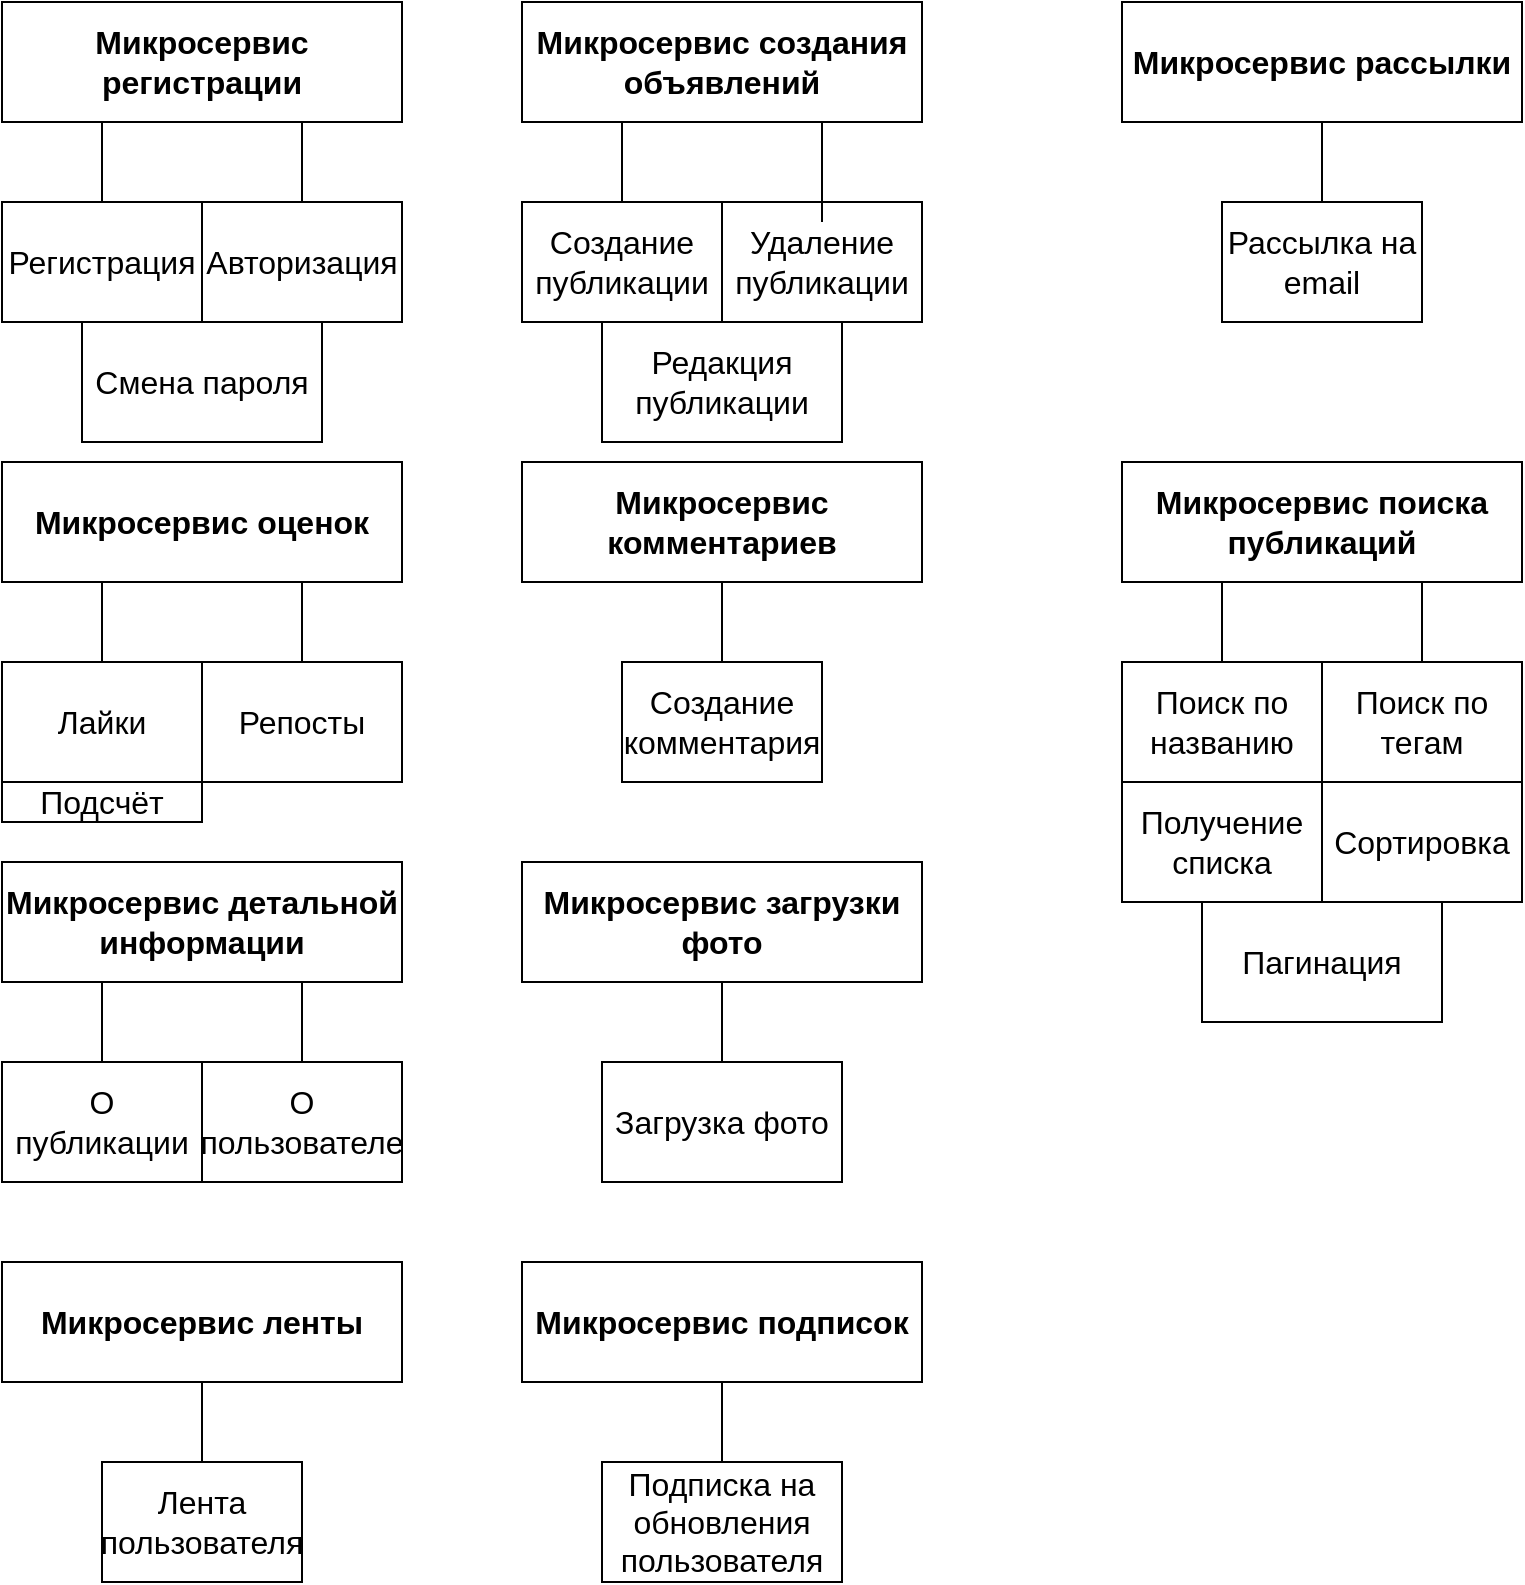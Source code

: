 <mxfile version="20.5.3" type="github">
  <diagram id="0xGSt2mAOKLOEqlKk6a5" name="Страница 1">
    <mxGraphModel dx="1422" dy="794" grid="1" gridSize="10" guides="1" tooltips="1" connect="1" arrows="1" fold="1" page="1" pageScale="1" pageWidth="827" pageHeight="1169" math="0" shadow="0">
      <root>
        <mxCell id="0" />
        <mxCell id="1" parent="0" />
        <mxCell id="I1pDTgkx833RVf7MtitV-32" style="edgeStyle=orthogonalEdgeStyle;rounded=0;orthogonalLoop=1;jettySize=auto;html=1;fontSize=16;" parent="1" edge="1">
          <mxGeometry relative="1" as="geometry">
            <mxPoint x="560" y="380" as="sourcePoint" />
            <mxPoint x="560" y="380" as="targetPoint" />
          </mxGeometry>
        </mxCell>
        <mxCell id="QXgfvCawGBB2iEzWhZ4K-4" value="&lt;b&gt;Микросервис регистрации&lt;/b&gt;" style="rounded=0;whiteSpace=wrap;html=1;fontSize=16;" vertex="1" parent="1">
          <mxGeometry x="20" y="30" width="200" height="60" as="geometry" />
        </mxCell>
        <mxCell id="QXgfvCawGBB2iEzWhZ4K-5" value="&lt;b&gt;Микросервис создания объявлений&lt;/b&gt;" style="rounded=0;whiteSpace=wrap;html=1;fontSize=16;" vertex="1" parent="1">
          <mxGeometry x="280" y="30" width="200" height="60" as="geometry" />
        </mxCell>
        <mxCell id="QXgfvCawGBB2iEzWhZ4K-9" value="Рассылка на email" style="rounded=0;whiteSpace=wrap;html=1;fontSize=16;" vertex="1" parent="1">
          <mxGeometry x="630" y="130" width="100" height="60" as="geometry" />
        </mxCell>
        <mxCell id="QXgfvCawGBB2iEzWhZ4K-12" value="&lt;b&gt;Микросервис рассылки&lt;/b&gt;" style="rounded=0;whiteSpace=wrap;html=1;fontSize=16;" vertex="1" parent="1">
          <mxGeometry x="580" y="30" width="200" height="60" as="geometry" />
        </mxCell>
        <mxCell id="QXgfvCawGBB2iEzWhZ4K-19" value="" style="endArrow=none;html=1;rounded=0;fontSize=16;entryX=0.5;entryY=1;entryDx=0;entryDy=0;exitX=0.5;exitY=0;exitDx=0;exitDy=0;" edge="1" parent="1" source="QXgfvCawGBB2iEzWhZ4K-9" target="QXgfvCawGBB2iEzWhZ4K-12">
          <mxGeometry width="50" height="50" relative="1" as="geometry">
            <mxPoint x="390" y="420" as="sourcePoint" />
            <mxPoint x="440" y="370" as="targetPoint" />
            <Array as="points" />
          </mxGeometry>
        </mxCell>
        <mxCell id="QXgfvCawGBB2iEzWhZ4K-21" value="" style="endArrow=none;html=1;rounded=0;fontSize=16;entryX=0.25;entryY=1;entryDx=0;entryDy=0;exitX=0.5;exitY=0;exitDx=0;exitDy=0;" edge="1" parent="1" source="QXgfvCawGBB2iEzWhZ4K-22" target="QXgfvCawGBB2iEzWhZ4K-4">
          <mxGeometry width="50" height="50" relative="1" as="geometry">
            <mxPoint x="70" y="420" as="sourcePoint" />
            <mxPoint x="90" y="400" as="targetPoint" />
          </mxGeometry>
        </mxCell>
        <mxCell id="QXgfvCawGBB2iEzWhZ4K-22" value="Регистрация" style="rounded=0;whiteSpace=wrap;html=1;fontSize=16;" vertex="1" parent="1">
          <mxGeometry x="20" y="130" width="100" height="60" as="geometry" />
        </mxCell>
        <mxCell id="QXgfvCawGBB2iEzWhZ4K-23" value="Создание публикации" style="rounded=0;whiteSpace=wrap;html=1;fontSize=16;" vertex="1" parent="1">
          <mxGeometry x="280" y="130" width="100" height="60" as="geometry" />
        </mxCell>
        <mxCell id="QXgfvCawGBB2iEzWhZ4K-24" value="Авторизация" style="rounded=0;whiteSpace=wrap;html=1;fontSize=16;" vertex="1" parent="1">
          <mxGeometry x="120" y="130" width="100" height="60" as="geometry" />
        </mxCell>
        <mxCell id="QXgfvCawGBB2iEzWhZ4K-25" value="" style="endArrow=none;html=1;rounded=0;fontSize=16;entryX=0.75;entryY=1;entryDx=0;entryDy=0;exitX=0.5;exitY=0;exitDx=0;exitDy=0;" edge="1" parent="1" source="QXgfvCawGBB2iEzWhZ4K-24" target="QXgfvCawGBB2iEzWhZ4K-4">
          <mxGeometry width="50" height="50" relative="1" as="geometry">
            <mxPoint x="150" y="430" as="sourcePoint" />
            <mxPoint x="200" y="380" as="targetPoint" />
          </mxGeometry>
        </mxCell>
        <mxCell id="QXgfvCawGBB2iEzWhZ4K-26" value="Удаление публикации" style="rounded=0;whiteSpace=wrap;html=1;fontSize=16;" vertex="1" parent="1">
          <mxGeometry x="380" y="130" width="100" height="60" as="geometry" />
        </mxCell>
        <mxCell id="QXgfvCawGBB2iEzWhZ4K-27" value="&lt;b&gt;Микросервис оценок&lt;/b&gt;" style="rounded=0;whiteSpace=wrap;html=1;fontSize=16;" vertex="1" parent="1">
          <mxGeometry x="20" y="260" width="200" height="60" as="geometry" />
        </mxCell>
        <mxCell id="QXgfvCawGBB2iEzWhZ4K-29" value="Лайки" style="rounded=0;whiteSpace=wrap;html=1;fontSize=16;" vertex="1" parent="1">
          <mxGeometry x="20" y="360" width="100" height="60" as="geometry" />
        </mxCell>
        <mxCell id="QXgfvCawGBB2iEzWhZ4K-30" value="Репосты" style="rounded=0;whiteSpace=wrap;html=1;fontSize=16;" vertex="1" parent="1">
          <mxGeometry x="120" y="360" width="100" height="60" as="geometry" />
        </mxCell>
        <mxCell id="QXgfvCawGBB2iEzWhZ4K-31" value="" style="endArrow=none;html=1;rounded=0;fontSize=16;entryX=0.25;entryY=1;entryDx=0;entryDy=0;exitX=0.5;exitY=0;exitDx=0;exitDy=0;" edge="1" parent="1" source="QXgfvCawGBB2iEzWhZ4K-29" target="QXgfvCawGBB2iEzWhZ4K-27">
          <mxGeometry width="50" height="50" relative="1" as="geometry">
            <mxPoint x="60" y="360" as="sourcePoint" />
            <mxPoint x="110" y="310" as="targetPoint" />
          </mxGeometry>
        </mxCell>
        <mxCell id="QXgfvCawGBB2iEzWhZ4K-32" value="" style="endArrow=none;html=1;rounded=0;fontSize=16;entryX=0.75;entryY=1;entryDx=0;entryDy=0;exitX=0.5;exitY=0;exitDx=0;exitDy=0;" edge="1" parent="1" source="QXgfvCawGBB2iEzWhZ4K-30" target="QXgfvCawGBB2iEzWhZ4K-27">
          <mxGeometry width="50" height="50" relative="1" as="geometry">
            <mxPoint x="270" y="330" as="sourcePoint" />
            <mxPoint x="220" y="310" as="targetPoint" />
          </mxGeometry>
        </mxCell>
        <mxCell id="QXgfvCawGBB2iEzWhZ4K-35" value="&lt;b&gt;Микросервис комментариев&lt;/b&gt;" style="rounded=0;whiteSpace=wrap;html=1;fontSize=16;" vertex="1" parent="1">
          <mxGeometry x="280" y="260" width="200" height="60" as="geometry" />
        </mxCell>
        <mxCell id="QXgfvCawGBB2iEzWhZ4K-37" value="&lt;b&gt;Микросервис поиска публикаций&lt;/b&gt;" style="rounded=0;whiteSpace=wrap;html=1;fontSize=16;" vertex="1" parent="1">
          <mxGeometry x="580" y="260" width="200" height="60" as="geometry" />
        </mxCell>
        <mxCell id="QXgfvCawGBB2iEzWhZ4K-38" value="Поиск по названию" style="rounded=0;whiteSpace=wrap;html=1;fontSize=16;" vertex="1" parent="1">
          <mxGeometry x="580" y="360" width="100" height="60" as="geometry" />
        </mxCell>
        <mxCell id="QXgfvCawGBB2iEzWhZ4K-39" value="Поиск по тегам" style="rounded=0;whiteSpace=wrap;html=1;fontSize=16;" vertex="1" parent="1">
          <mxGeometry x="680" y="360" width="100" height="60" as="geometry" />
        </mxCell>
        <mxCell id="QXgfvCawGBB2iEzWhZ4K-40" value="Получение списка" style="rounded=0;whiteSpace=wrap;html=1;fontSize=16;" vertex="1" parent="1">
          <mxGeometry x="580" y="420" width="100" height="60" as="geometry" />
        </mxCell>
        <mxCell id="QXgfvCawGBB2iEzWhZ4K-41" value="Сортировка" style="rounded=0;whiteSpace=wrap;html=1;fontSize=16;" vertex="1" parent="1">
          <mxGeometry x="680" y="420" width="100" height="60" as="geometry" />
        </mxCell>
        <mxCell id="QXgfvCawGBB2iEzWhZ4K-45" value="" style="endArrow=none;html=1;rounded=0;fontSize=16;entryX=0.25;entryY=1;entryDx=0;entryDy=0;exitX=0.5;exitY=0;exitDx=0;exitDy=0;" edge="1" parent="1" source="QXgfvCawGBB2iEzWhZ4K-38" target="QXgfvCawGBB2iEzWhZ4K-37">
          <mxGeometry width="50" height="50" relative="1" as="geometry">
            <mxPoint x="620" y="360" as="sourcePoint" />
            <mxPoint x="670" y="310" as="targetPoint" />
          </mxGeometry>
        </mxCell>
        <mxCell id="QXgfvCawGBB2iEzWhZ4K-46" value="" style="endArrow=none;html=1;rounded=0;fontSize=16;entryX=0.75;entryY=1;entryDx=0;entryDy=0;exitX=0.5;exitY=0;exitDx=0;exitDy=0;" edge="1" parent="1" source="QXgfvCawGBB2iEzWhZ4K-39" target="QXgfvCawGBB2iEzWhZ4K-37">
          <mxGeometry width="50" height="50" relative="1" as="geometry">
            <mxPoint x="530" y="420" as="sourcePoint" />
            <mxPoint x="580" y="370" as="targetPoint" />
          </mxGeometry>
        </mxCell>
        <mxCell id="QXgfvCawGBB2iEzWhZ4K-47" value="" style="endArrow=none;html=1;rounded=0;fontSize=16;entryX=0.25;entryY=1;entryDx=0;entryDy=0;exitX=0.5;exitY=0;exitDx=0;exitDy=0;" edge="1" parent="1" source="QXgfvCawGBB2iEzWhZ4K-23" target="QXgfvCawGBB2iEzWhZ4K-5">
          <mxGeometry width="50" height="50" relative="1" as="geometry">
            <mxPoint x="430" y="420" as="sourcePoint" />
            <mxPoint x="480" y="370" as="targetPoint" />
          </mxGeometry>
        </mxCell>
        <mxCell id="QXgfvCawGBB2iEzWhZ4K-48" value="" style="endArrow=none;html=1;rounded=0;fontSize=16;entryX=0.75;entryY=1;entryDx=0;entryDy=0;" edge="1" parent="1" target="QXgfvCawGBB2iEzWhZ4K-5">
          <mxGeometry width="50" height="50" relative="1" as="geometry">
            <mxPoint x="430" y="100" as="sourcePoint" />
            <mxPoint x="480" y="370" as="targetPoint" />
            <Array as="points">
              <mxPoint x="430" y="140" />
            </Array>
          </mxGeometry>
        </mxCell>
        <mxCell id="QXgfvCawGBB2iEzWhZ4K-50" value="" style="endArrow=none;html=1;rounded=0;fontSize=16;entryX=0.5;entryY=1;entryDx=0;entryDy=0;exitX=0.5;exitY=0;exitDx=0;exitDy=0;" edge="1" parent="1" source="QXgfvCawGBB2iEzWhZ4K-51" target="QXgfvCawGBB2iEzWhZ4K-35">
          <mxGeometry width="50" height="50" relative="1" as="geometry">
            <mxPoint x="380" y="350" as="sourcePoint" />
            <mxPoint x="480" y="370" as="targetPoint" />
            <Array as="points" />
          </mxGeometry>
        </mxCell>
        <mxCell id="QXgfvCawGBB2iEzWhZ4K-51" value="Создание комментария" style="rounded=0;whiteSpace=wrap;html=1;fontSize=16;" vertex="1" parent="1">
          <mxGeometry x="330" y="360" width="100" height="60" as="geometry" />
        </mxCell>
        <mxCell id="QXgfvCawGBB2iEzWhZ4K-52" value="&lt;b&gt;Микросервис детальной информации&lt;/b&gt;" style="rounded=0;whiteSpace=wrap;html=1;fontSize=16;" vertex="1" parent="1">
          <mxGeometry x="20" y="460" width="200" height="60" as="geometry" />
        </mxCell>
        <mxCell id="QXgfvCawGBB2iEzWhZ4K-55" value="О публикации" style="rounded=0;whiteSpace=wrap;html=1;fontSize=16;" vertex="1" parent="1">
          <mxGeometry x="20" y="560" width="100" height="60" as="geometry" />
        </mxCell>
        <mxCell id="QXgfvCawGBB2iEzWhZ4K-56" value="О пользователе" style="rounded=0;whiteSpace=wrap;html=1;fontSize=16;" vertex="1" parent="1">
          <mxGeometry x="120" y="560" width="100" height="60" as="geometry" />
        </mxCell>
        <mxCell id="QXgfvCawGBB2iEzWhZ4K-57" value="" style="endArrow=none;html=1;rounded=0;fontSize=16;entryX=0.25;entryY=1;entryDx=0;entryDy=0;exitX=0.5;exitY=0;exitDx=0;exitDy=0;" edge="1" parent="1" source="QXgfvCawGBB2iEzWhZ4K-55" target="QXgfvCawGBB2iEzWhZ4K-52">
          <mxGeometry width="50" height="50" relative="1" as="geometry">
            <mxPoint x="430" y="380" as="sourcePoint" />
            <mxPoint x="480" y="330" as="targetPoint" />
          </mxGeometry>
        </mxCell>
        <mxCell id="QXgfvCawGBB2iEzWhZ4K-58" value="" style="endArrow=none;html=1;rounded=0;fontSize=16;entryX=0.75;entryY=1;entryDx=0;entryDy=0;exitX=0.5;exitY=0;exitDx=0;exitDy=0;" edge="1" parent="1" source="QXgfvCawGBB2iEzWhZ4K-56" target="QXgfvCawGBB2iEzWhZ4K-52">
          <mxGeometry width="50" height="50" relative="1" as="geometry">
            <mxPoint x="430" y="380" as="sourcePoint" />
            <mxPoint x="480" y="330" as="targetPoint" />
          </mxGeometry>
        </mxCell>
        <mxCell id="QXgfvCawGBB2iEzWhZ4K-59" value="Смена пароля" style="rounded=0;whiteSpace=wrap;html=1;fontSize=16;" vertex="1" parent="1">
          <mxGeometry x="60" y="190" width="120" height="60" as="geometry" />
        </mxCell>
        <mxCell id="QXgfvCawGBB2iEzWhZ4K-62" value="Пагинация" style="rounded=0;whiteSpace=wrap;html=1;fontSize=16;" vertex="1" parent="1">
          <mxGeometry x="620" y="480" width="120" height="60" as="geometry" />
        </mxCell>
        <mxCell id="QXgfvCawGBB2iEzWhZ4K-63" value="&lt;b&gt;Микросервис загрузки фото&lt;/b&gt;" style="rounded=0;whiteSpace=wrap;html=1;fontSize=16;" vertex="1" parent="1">
          <mxGeometry x="280" y="460" width="200" height="60" as="geometry" />
        </mxCell>
        <mxCell id="QXgfvCawGBB2iEzWhZ4K-64" value="Загрузка фото" style="rounded=0;whiteSpace=wrap;html=1;fontSize=16;" vertex="1" parent="1">
          <mxGeometry x="320" y="560" width="120" height="60" as="geometry" />
        </mxCell>
        <mxCell id="QXgfvCawGBB2iEzWhZ4K-65" value="Редакция публикации" style="rounded=0;whiteSpace=wrap;html=1;fontSize=16;" vertex="1" parent="1">
          <mxGeometry x="320" y="190" width="120" height="60" as="geometry" />
        </mxCell>
        <mxCell id="QXgfvCawGBB2iEzWhZ4K-66" value="" style="endArrow=none;html=1;rounded=0;fontSize=16;entryX=0.5;entryY=1;entryDx=0;entryDy=0;exitX=0.5;exitY=0;exitDx=0;exitDy=0;" edge="1" parent="1" source="QXgfvCawGBB2iEzWhZ4K-64" target="QXgfvCawGBB2iEzWhZ4K-63">
          <mxGeometry width="50" height="50" relative="1" as="geometry">
            <mxPoint x="430" y="360" as="sourcePoint" />
            <mxPoint x="480" y="310" as="targetPoint" />
          </mxGeometry>
        </mxCell>
        <mxCell id="QXgfvCawGBB2iEzWhZ4K-67" value="Подсчёт" style="rounded=0;whiteSpace=wrap;html=1;fontSize=16;" vertex="1" parent="1">
          <mxGeometry x="20" y="420" width="100" height="20" as="geometry" />
        </mxCell>
        <mxCell id="QXgfvCawGBB2iEzWhZ4K-68" value="&lt;b&gt;Микросервис ленты&lt;/b&gt;" style="rounded=0;whiteSpace=wrap;html=1;fontSize=16;" vertex="1" parent="1">
          <mxGeometry x="20" y="660" width="200" height="60" as="geometry" />
        </mxCell>
        <mxCell id="QXgfvCawGBB2iEzWhZ4K-69" value="Лента пользователя" style="rounded=0;whiteSpace=wrap;html=1;fontSize=16;" vertex="1" parent="1">
          <mxGeometry x="70" y="760" width="100" height="60" as="geometry" />
        </mxCell>
        <mxCell id="QXgfvCawGBB2iEzWhZ4K-70" value="" style="endArrow=none;html=1;rounded=0;fontSize=16;entryX=0.5;entryY=1;entryDx=0;entryDy=0;exitX=0.5;exitY=0;exitDx=0;exitDy=0;" edge="1" parent="1" source="QXgfvCawGBB2iEzWhZ4K-69" target="QXgfvCawGBB2iEzWhZ4K-68">
          <mxGeometry width="50" height="50" relative="1" as="geometry">
            <mxPoint x="430" y="750" as="sourcePoint" />
            <mxPoint x="480" y="700" as="targetPoint" />
          </mxGeometry>
        </mxCell>
        <mxCell id="QXgfvCawGBB2iEzWhZ4K-71" value="&lt;b&gt;Микросервис подписок&lt;/b&gt;" style="rounded=0;whiteSpace=wrap;html=1;fontSize=16;" vertex="1" parent="1">
          <mxGeometry x="280" y="660" width="200" height="60" as="geometry" />
        </mxCell>
        <mxCell id="QXgfvCawGBB2iEzWhZ4K-72" value="Подписка на обновления пользователя" style="rounded=0;whiteSpace=wrap;html=1;fontSize=16;" vertex="1" parent="1">
          <mxGeometry x="320" y="760" width="120" height="60" as="geometry" />
        </mxCell>
        <mxCell id="QXgfvCawGBB2iEzWhZ4K-73" value="" style="endArrow=none;html=1;rounded=0;fontSize=16;entryX=0.5;entryY=1;entryDx=0;entryDy=0;exitX=0.5;exitY=0;exitDx=0;exitDy=0;" edge="1" parent="1" source="QXgfvCawGBB2iEzWhZ4K-72" target="QXgfvCawGBB2iEzWhZ4K-71">
          <mxGeometry width="50" height="50" relative="1" as="geometry">
            <mxPoint x="430" y="530" as="sourcePoint" />
            <mxPoint x="480" y="480" as="targetPoint" />
          </mxGeometry>
        </mxCell>
      </root>
    </mxGraphModel>
  </diagram>
</mxfile>
